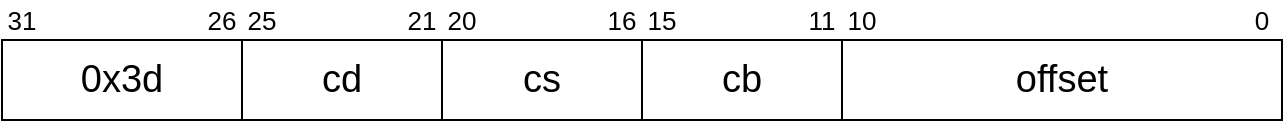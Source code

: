 <mxfile version="12.9.13" type="device"><diagram id="lW4B14q6tJ0Ex4mPdbhc" name="Page-1"><mxGraphModel dx="1158" dy="726" grid="1" gridSize="10" guides="1" tooltips="1" connect="1" arrows="1" fold="1" page="1" pageScale="1" pageWidth="850" pageHeight="1100" math="0" shadow="0"><root><mxCell id="0"/><mxCell id="1" parent="0"/><mxCell id="vGDDM-ptShni_ODiw2sL-1" value="" style="rounded=0;whiteSpace=wrap;html=1;" parent="1" vertex="1"><mxGeometry x="40" y="80" width="640" height="40" as="geometry"/></mxCell><mxCell id="vGDDM-ptShni_ODiw2sL-4" value="offset" style="rounded=0;whiteSpace=wrap;html=1;fontSize=19;" parent="1" vertex="1"><mxGeometry x="460" y="80" width="220" height="40" as="geometry"/></mxCell><mxCell id="vGDDM-ptShni_ODiw2sL-5" value="cb" style="rounded=0;whiteSpace=wrap;html=1;fontSize=19;" parent="1" vertex="1"><mxGeometry x="360" y="80" width="100" height="40" as="geometry"/></mxCell><mxCell id="vGDDM-ptShni_ODiw2sL-6" value="cs" style="rounded=0;whiteSpace=wrap;html=1;fontSize=19;" parent="1" vertex="1"><mxGeometry x="260" y="80" width="100" height="40" as="geometry"/></mxCell><mxCell id="vGDDM-ptShni_ODiw2sL-7" value="cd" style="rounded=0;whiteSpace=wrap;html=1;fontSize=19;" parent="1" vertex="1"><mxGeometry x="160" y="80" width="100" height="40" as="geometry"/></mxCell><mxCell id="vGDDM-ptShni_ODiw2sL-8" value="0x3d" style="rounded=0;whiteSpace=wrap;html=1;fontSize=19;" parent="1" vertex="1"><mxGeometry x="40" y="80" width="120" height="40" as="geometry"/></mxCell><mxCell id="vGDDM-ptShni_ODiw2sL-9" value="0" style="text;html=1;strokeColor=none;fillColor=none;align=center;verticalAlign=middle;whiteSpace=wrap;rounded=0;fontSize=13;" parent="1" vertex="1"><mxGeometry x="660" y="60" width="20" height="20" as="geometry"/></mxCell><mxCell id="vGDDM-ptShni_ODiw2sL-10" value="16" style="text;html=1;strokeColor=none;fillColor=none;align=center;verticalAlign=middle;whiteSpace=wrap;rounded=0;fontSize=13;" parent="1" vertex="1"><mxGeometry x="340" y="60" width="20" height="20" as="geometry"/></mxCell><mxCell id="vGDDM-ptShni_ODiw2sL-12" value="15" style="text;html=1;strokeColor=none;fillColor=none;align=center;verticalAlign=middle;whiteSpace=wrap;rounded=0;fontSize=13;" parent="1" vertex="1"><mxGeometry x="360" y="60" width="20" height="20" as="geometry"/></mxCell><mxCell id="vGDDM-ptShni_ODiw2sL-13" value="10" style="text;html=1;strokeColor=none;fillColor=none;align=center;verticalAlign=middle;whiteSpace=wrap;rounded=0;fontSize=13;" parent="1" vertex="1"><mxGeometry x="460" y="60" width="20" height="20" as="geometry"/></mxCell><mxCell id="vGDDM-ptShni_ODiw2sL-14" value="31" style="text;html=1;strokeColor=none;fillColor=none;align=center;verticalAlign=middle;whiteSpace=wrap;rounded=0;fontSize=13;" parent="1" vertex="1"><mxGeometry x="40" y="60" width="20" height="20" as="geometry"/></mxCell><mxCell id="vGDDM-ptShni_ODiw2sL-15" value="25" style="text;html=1;strokeColor=none;fillColor=none;align=center;verticalAlign=middle;whiteSpace=wrap;rounded=0;fontSize=13;" parent="1" vertex="1"><mxGeometry x="160" y="60" width="20" height="20" as="geometry"/></mxCell><mxCell id="vGDDM-ptShni_ODiw2sL-16" value="21" style="text;html=1;strokeColor=none;fillColor=none;align=center;verticalAlign=middle;whiteSpace=wrap;rounded=0;fontSize=13;" parent="1" vertex="1"><mxGeometry x="240" y="60" width="20" height="20" as="geometry"/></mxCell><mxCell id="vGDDM-ptShni_ODiw2sL-17" value="20" style="text;html=1;strokeColor=none;fillColor=none;align=center;verticalAlign=middle;whiteSpace=wrap;rounded=0;fontSize=13;" parent="1" vertex="1"><mxGeometry x="260" y="60" width="20" height="20" as="geometry"/></mxCell><mxCell id="vGDDM-ptShni_ODiw2sL-18" value="11" style="text;html=1;strokeColor=none;fillColor=none;align=center;verticalAlign=middle;whiteSpace=wrap;rounded=0;fontSize=13;" parent="1" vertex="1"><mxGeometry x="440" y="60" width="20" height="20" as="geometry"/></mxCell><mxCell id="vGDDM-ptShni_ODiw2sL-22" value="26" style="text;html=1;strokeColor=none;fillColor=none;align=center;verticalAlign=middle;whiteSpace=wrap;rounded=0;fontSize=13;" parent="1" vertex="1"><mxGeometry x="140" y="60" width="20" height="20" as="geometry"/></mxCell></root></mxGraphModel></diagram></mxfile>